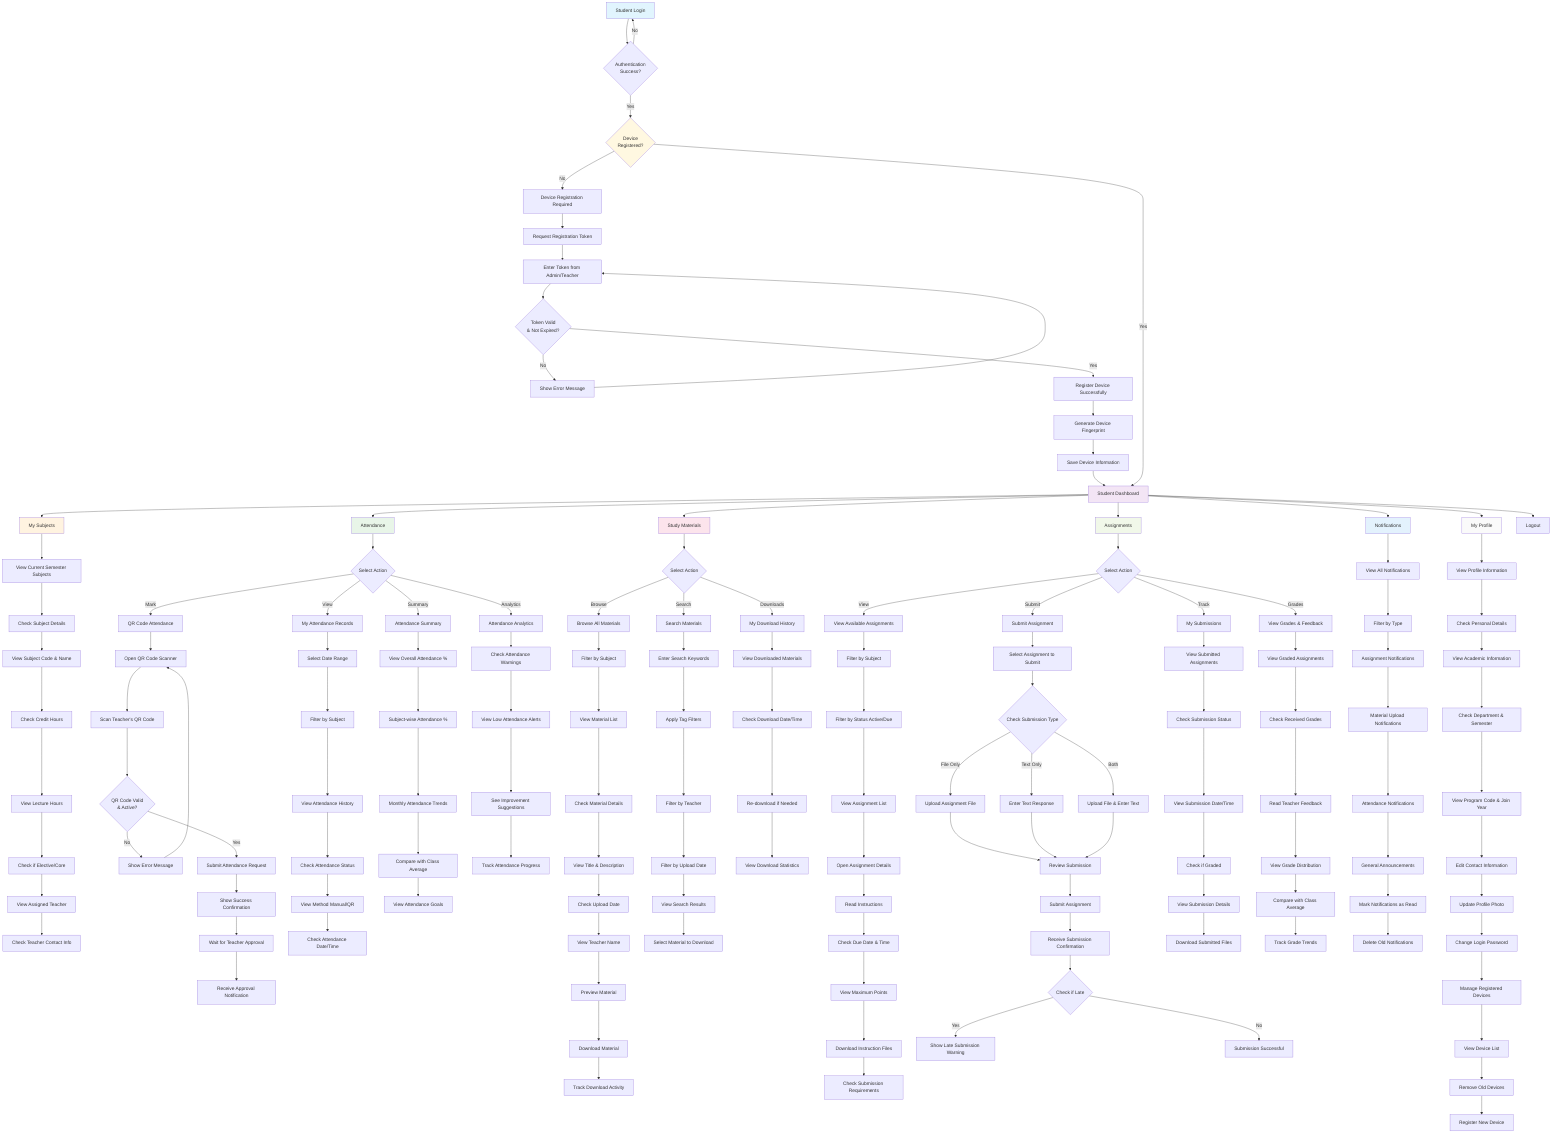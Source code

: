 flowchart TD
    A[Student Login] --> B{Authentication<br/>Success?}
    B -->|No| A
    B -->|Yes| C{Device<br/>Registered?}
    
    C -->|No| C1[Device Registration Required]
    C1 --> C2[Request Registration Token]
    C2 --> C3[Enter Token from Admin/Teacher]
    C3 --> C4{Token Valid<br/>& Not Expired?}
    C4 -->|No| C5[Show Error Message]
    C5 --> C3
    C4 -->|Yes| C6[Register Device Successfully]
    C6 --> C7[Generate Device Fingerprint]
    C7 --> C8[Save Device Information]
    C8 --> D[Student Dashboard]
    
    C -->|Yes| D
    
    D --> E[My Subjects]
    D --> F[Attendance]
    D --> G[Study Materials]
    D --> H[Assignments]
    D --> I[Notifications]
    D --> J[My Profile]
    D --> Z[Logout]
    
    %% My Subjects Flow
    E --> E1[View Current Semester Subjects]
    E1 --> E2[Check Subject Details]
    E2 --> E3[View Subject Code & Name]
    E3 --> E4[Check Credit Hours]
    E4 --> E5[View Lecture Hours]
    E5 --> E6[Check if Elective/Core]
    E6 --> E7[View Assigned Teacher]
    E7 --> E8[Check Teacher Contact Info]
    
    %% Attendance Flow
    F --> F1{Select Action}
    F1 -->|Mark| F2[QR Code Attendance]
    F1 -->|View| F3[My Attendance Records]
    F1 -->|Summary| F4[Attendance Summary]
    F1 -->|Analytics| F5[Attendance Analytics]
    
    F2 --> F2a[Open QR Code Scanner]
    F2a --> F2b[Scan Teacher's QR Code]
    F2b --> F2c{QR Code Valid<br/>& Active?}
    F2c -->|No| F2d[Show Error Message]
    F2d --> F2a
    F2c -->|Yes| F2e[Submit Attendance Request]
    F2e --> F2f[Show Success Confirmation]
    F2f --> F2g[Wait for Teacher Approval]
    F2g --> F2h[Receive Approval Notification]
    
    F3 --> F3a[Select Date Range]
    F3a --> F3b[Filter by Subject]
    F3b --> F3c[View Attendance History]
    F3c --> F3d[Check Attendance Status]
    F3d --> F3e[View Method Manual/QR]
    F3e --> F3f[Check Attendance Date/Time]
    
    F4 --> F4a[View Overall Attendance %]
    F4a --> F4b[Subject-wise Attendance %]
    F4b --> F4c[Monthly Attendance Trends]
    F4c --> F4d[Compare with Class Average]
    F4d --> F4e[View Attendance Goals]
    
    F5 --> F5a[Check Attendance Warnings]
    F5a --> F5b[View Low Attendance Alerts]
    F5b --> F5c[See Improvement Suggestions]
    F5c --> F5d[Track Attendance Progress]
    
    %% Study Materials Flow
    G --> G1{Select Action}
    G1 -->|Browse| G2[Browse All Materials]
    G1 -->|Search| G3[Search Materials]
    G1 -->|Downloads| G4[My Download History]
    
    G2 --> G2a[Filter by Subject]
    G2a --> G2b[View Material List]
    G2b --> G2c[Check Material Details]
    G2c --> G2d[View Title & Description]
    G2d --> G2e[Check Upload Date]
    G2e --> G2f[View Teacher Name]
    G2f --> G2g[Preview Material]
    G2g --> G2h[Download Material]
    G2h --> G2i[Track Download Activity]
    
    G3 --> G3a[Enter Search Keywords]
    G3a --> G3b[Apply Tag Filters]
    G3b --> G3c[Filter by Teacher]
    G3c --> G3d[Filter by Upload Date]
    G3d --> G3e[View Search Results]
    G3e --> G3f[Select Material to Download]
    
    G4 --> G4a[View Downloaded Materials]
    G4a --> G4b[Check Download Date/Time]
    G4b --> G4c[Re-download if Needed]
    G4c --> G4d[View Download Statistics]
    
    %% Assignments Flow
    H --> H1{Select Action}
    H1 -->|View| H2[View Available Assignments]
    H1 -->|Submit| H3[Submit Assignment]
    H1 -->|Track| H4[My Submissions]
    H1 -->|Grades| H5[View Grades & Feedback]
    
    H2 --> H2a[Filter by Subject]
    H2a --> H2b[Filter by Status Active/Due]
    H2b --> H2c[View Assignment List]
    H2c --> H2d[Open Assignment Details]
    H2d --> H2e[Read Instructions]
    H2e --> H2f[Check Due Date & Time]
    H2f --> H2g[View Maximum Points]
    H2g --> H2h[Download Instruction Files]
    H2h --> H2i[Check Submission Requirements]
    
    H3 --> H3a[Select Assignment to Submit]
    H3a --> H3b{Check Submission Type}
    H3b -->|File Only| H3c[Upload Assignment File]
    H3b -->|Text Only| H3d[Enter Text Response]
    H3b -->|Both| H3e[Upload File & Enter Text]
    H3c --> H3f[Review Submission]
    H3d --> H3f
    H3e --> H3f
    H3f --> H3g[Submit Assignment]
    H3g --> H3h[Receive Submission Confirmation]
    H3h --> H3i{Check if Late}
    H3i -->|Yes| H3j[Show Late Submission Warning]
    H3i -->|No| H3k[Submission Successful]
    
    H4 --> H4a[View Submitted Assignments]
    H4a --> H4b[Check Submission Status]
    H4b --> H4c[View Submission Date/Time]
    H4c --> H4d[Check if Graded]
    H4d --> H4e[View Submission Details]
    H4e --> H4f[Download Submitted Files]
    
    H5 --> H5a[View Graded Assignments]
    H5a --> H5b[Check Received Grades]
    H5b --> H5c[Read Teacher Feedback]
    H5c --> H5d[View Grade Distribution]
    H5d --> H5e[Compare with Class Average]
    H5e --> H5f[Track Grade Trends]
    
    %% Notifications Flow
    I --> I1[View All Notifications]
    I1 --> I2[Filter by Type]
    I2 --> I3[Assignment Notifications]
    I3 --> I4[Material Upload Notifications]
    I4 --> I5[Attendance Notifications]
    I5 --> I6[General Announcements]
    I6 --> I7[Mark Notifications as Read]
    I7 --> I8[Delete Old Notifications]
    
    %% Profile Flow
    J --> J1[View Profile Information]
    J1 --> J2[Check Personal Details]
    J2 --> J3[View Academic Information]
    J3 --> J4[Check Department & Semester]
    J4 --> J5[View Program Code & Join Year]
    J5 --> J6[Edit Contact Information]
    J6 --> J7[Update Profile Photo]
    J7 --> J8[Change Login Password]
    J8 --> J9[Manage Registered Devices]
    J9 --> J10[View Device List]
    J10 --> J11[Remove Old Devices]
    J11 --> J12[Register New Device]
    
    style A fill:#e1f5fe
    style C fill:#fff8e1
    style D fill:#f3e5f5
    style E fill:#fff3e0
    style F fill:#e8f5e8
    style G fill:#fce4ec
    style H fill:#f1f8e9
    style I fill:#e3f2fd
    style J fill:#fafafa